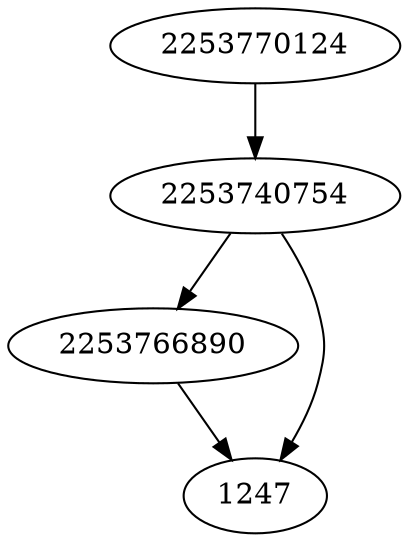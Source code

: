 strict digraph  {
2253740754;
2253766890;
2253770124;
1247;
2253740754 -> 2253766890;
2253740754 -> 1247;
2253766890 -> 1247;
2253770124 -> 2253740754;
}
